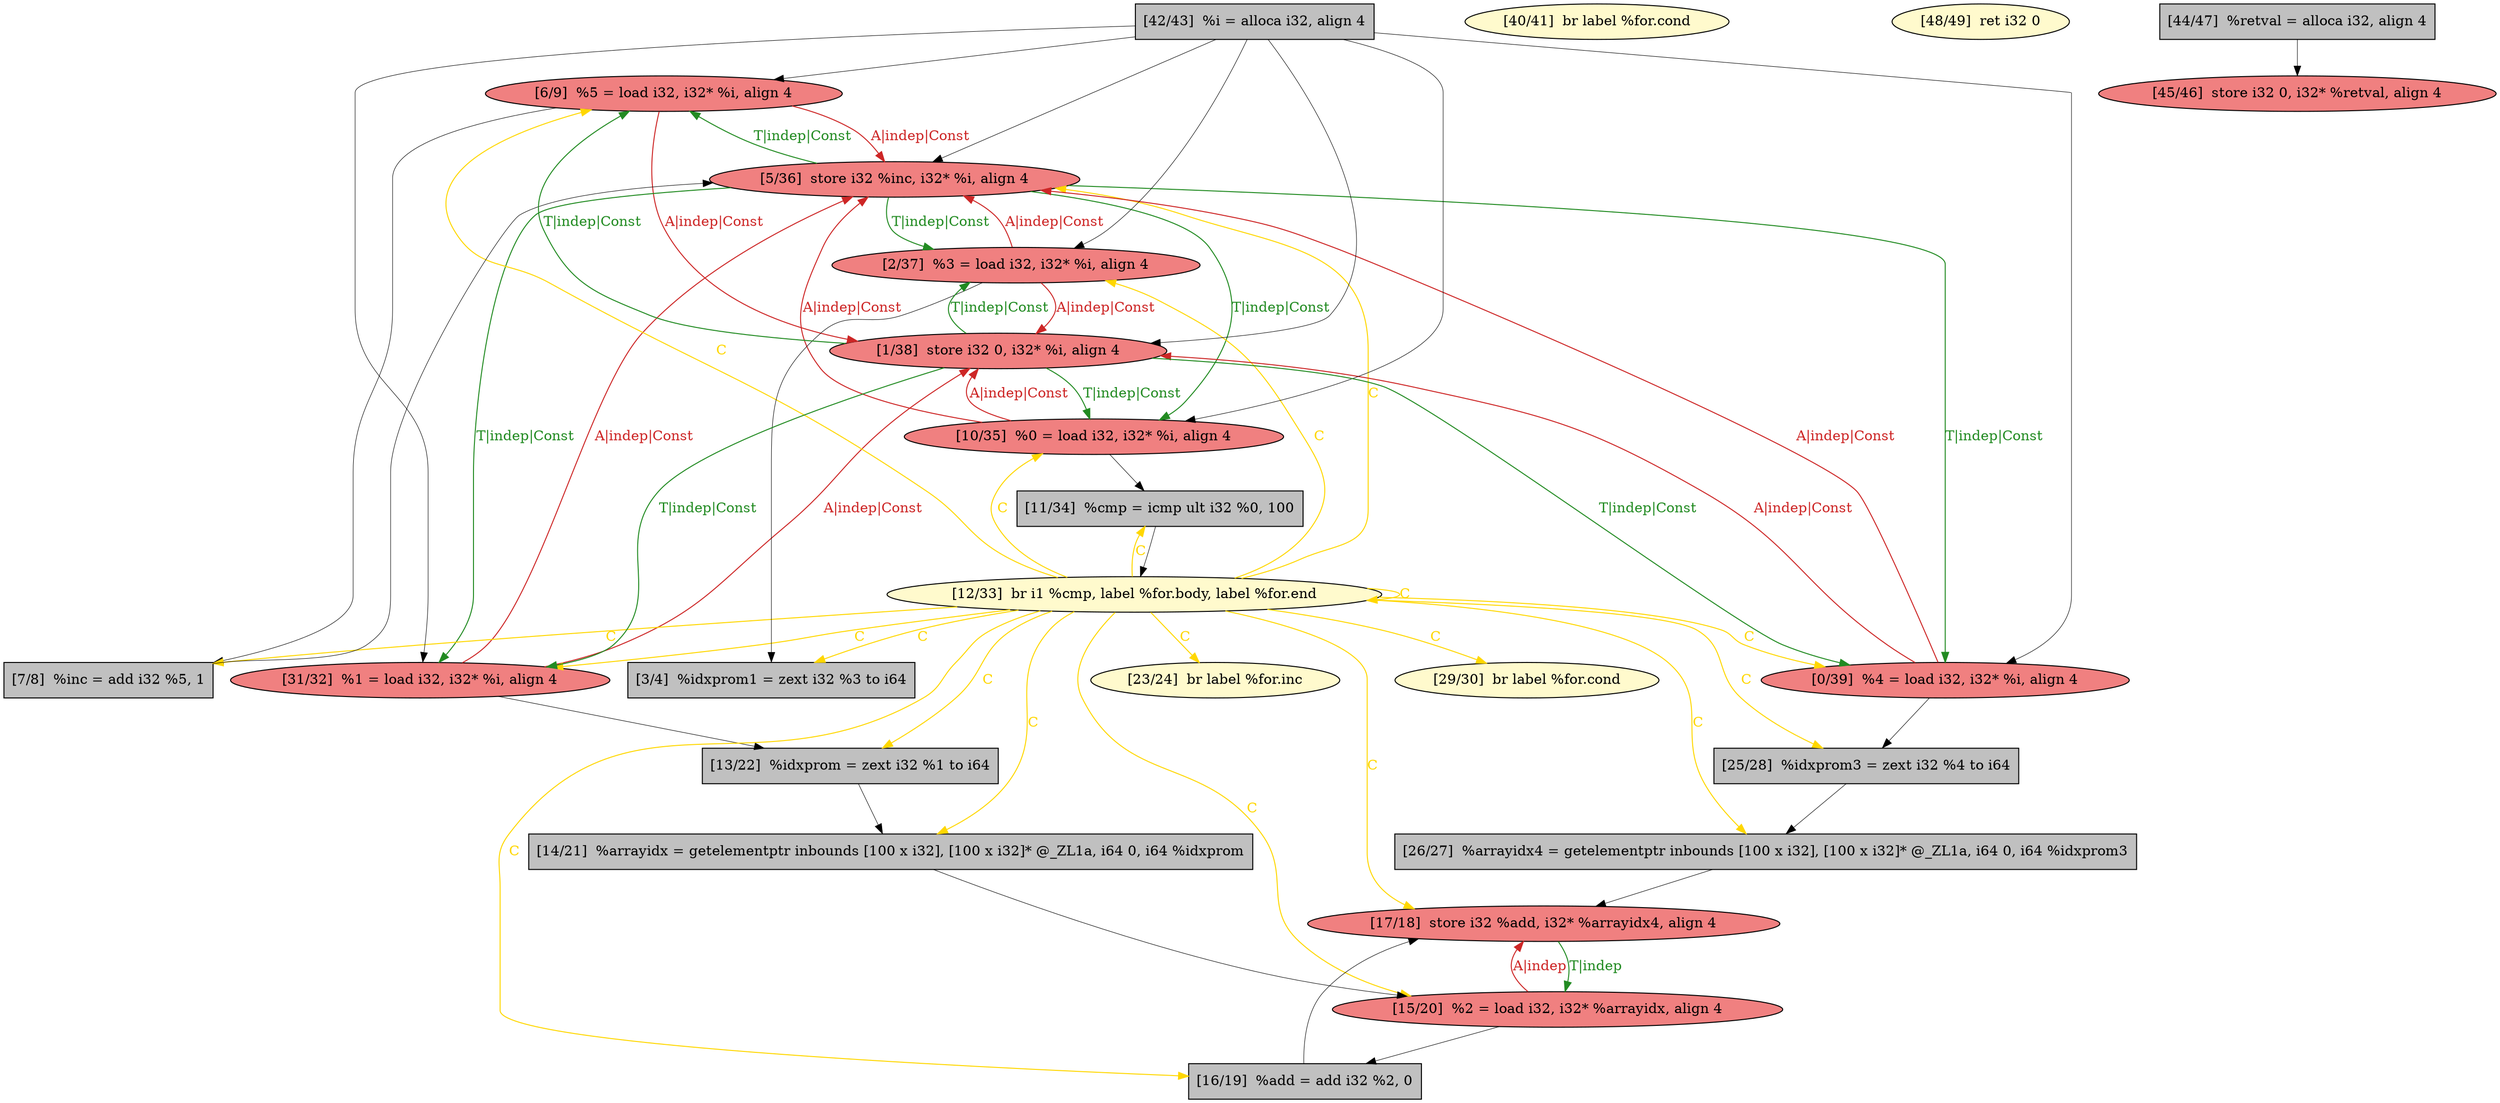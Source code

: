 
digraph G {


node48 [fillcolor=lightcoral,label="[6/9]  %5 = load i32, i32* %i, align 4",shape=ellipse,style=filled ]
node47 [fillcolor=grey,label="[13/22]  %idxprom = zext i32 %1 to i64",shape=rectangle,style=filled ]
node46 [fillcolor=lightcoral,label="[31/32]  %1 = load i32, i32* %i, align 4",shape=ellipse,style=filled ]
node45 [fillcolor=lightcoral,label="[10/35]  %0 = load i32, i32* %i, align 4",shape=ellipse,style=filled ]
node44 [fillcolor=grey,label="[11/34]  %cmp = icmp ult i32 %0, 100",shape=rectangle,style=filled ]
node42 [fillcolor=lemonchiffon,label="[23/24]  br label %for.inc",shape=ellipse,style=filled ]
node29 [fillcolor=lemonchiffon,label="[29/30]  br label %for.cond",shape=ellipse,style=filled ]
node33 [fillcolor=grey,label="[26/27]  %arrayidx4 = getelementptr inbounds [100 x i32], [100 x i32]* @_ZL1a, i64 0, i64 %idxprom3",shape=rectangle,style=filled ]
node40 [fillcolor=lightcoral,label="[5/36]  store i32 %inc, i32* %i, align 4",shape=ellipse,style=filled ]
node28 [fillcolor=lemonchiffon,label="[12/33]  br i1 %cmp, label %for.body, label %for.end",shape=ellipse,style=filled ]
node25 [fillcolor=lightcoral,label="[0/39]  %4 = load i32, i32* %i, align 4",shape=ellipse,style=filled ]
node30 [fillcolor=lightcoral,label="[15/20]  %2 = load i32, i32* %arrayidx, align 4",shape=ellipse,style=filled ]
node32 [fillcolor=grey,label="[42/43]  %i = alloca i32, align 4",shape=rectangle,style=filled ]
node38 [fillcolor=lightcoral,label="[2/37]  %3 = load i32, i32* %i, align 4",shape=ellipse,style=filled ]
node26 [fillcolor=lemonchiffon,label="[40/41]  br label %for.cond",shape=ellipse,style=filled ]
node39 [fillcolor=lemonchiffon,label="[48/49]  ret i32 0",shape=ellipse,style=filled ]
node31 [fillcolor=grey,label="[14/21]  %arrayidx = getelementptr inbounds [100 x i32], [100 x i32]* @_ZL1a, i64 0, i64 %idxprom",shape=rectangle,style=filled ]
node27 [fillcolor=grey,label="[16/19]  %add = add i32 %2, 0",shape=rectangle,style=filled ]
node36 [fillcolor=grey,label="[7/8]  %inc = add i32 %5, 1",shape=rectangle,style=filled ]
node34 [fillcolor=grey,label="[25/28]  %idxprom3 = zext i32 %4 to i64",shape=rectangle,style=filled ]
node49 [fillcolor=grey,label="[3/4]  %idxprom1 = zext i32 %3 to i64",shape=rectangle,style=filled ]
node35 [fillcolor=lightcoral,label="[17/18]  store i32 %add, i32* %arrayidx4, align 4",shape=ellipse,style=filled ]
node43 [fillcolor=lightcoral,label="[45/46]  store i32 0, i32* %retval, align 4",shape=ellipse,style=filled ]
node41 [fillcolor=lightcoral,label="[1/38]  store i32 0, i32* %i, align 4",shape=ellipse,style=filled ]
node37 [fillcolor=grey,label="[44/47]  %retval = alloca i32, align 4",shape=rectangle,style=filled ]

node46->node41 [style=solid,color=firebrick3,label="A|indep|Const",penwidth=1.0,fontcolor=firebrick3 ]
node41->node46 [style=solid,color=forestgreen,label="T|indep|Const",penwidth=1.0,fontcolor=forestgreen ]
node38->node40 [style=solid,color=firebrick3,label="A|indep|Const",penwidth=1.0,fontcolor=firebrick3 ]
node30->node35 [style=solid,color=firebrick3,label="A|indep",penwidth=1.0,fontcolor=firebrick3 ]
node28->node31 [style=solid,color=gold,label="C",penwidth=1.0,fontcolor=gold ]
node41->node25 [style=solid,color=forestgreen,label="T|indep|Const",penwidth=1.0,fontcolor=forestgreen ]
node32->node38 [style=solid,color=black,label="",penwidth=0.5,fontcolor=black ]
node30->node27 [style=solid,color=black,label="",penwidth=0.5,fontcolor=black ]
node31->node30 [style=solid,color=black,label="",penwidth=0.5,fontcolor=black ]
node38->node41 [style=solid,color=firebrick3,label="A|indep|Const",penwidth=1.0,fontcolor=firebrick3 ]
node41->node38 [style=solid,color=forestgreen,label="T|indep|Const",penwidth=1.0,fontcolor=forestgreen ]
node32->node41 [style=solid,color=black,label="",penwidth=0.5,fontcolor=black ]
node40->node38 [style=solid,color=forestgreen,label="T|indep|Const",penwidth=1.0,fontcolor=forestgreen ]
node27->node35 [style=solid,color=black,label="",penwidth=0.5,fontcolor=black ]
node41->node45 [style=solid,color=forestgreen,label="T|indep|Const",penwidth=1.0,fontcolor=forestgreen ]
node41->node48 [style=solid,color=forestgreen,label="T|indep|Const",penwidth=1.0,fontcolor=forestgreen ]
node28->node28 [style=solid,color=gold,label="C",penwidth=1.0,fontcolor=gold ]
node25->node40 [style=solid,color=firebrick3,label="A|indep|Const",penwidth=1.0,fontcolor=firebrick3 ]
node28->node27 [style=solid,color=gold,label="C",penwidth=1.0,fontcolor=gold ]
node28->node47 [style=solid,color=gold,label="C",penwidth=1.0,fontcolor=gold ]
node25->node41 [style=solid,color=firebrick3,label="A|indep|Const",penwidth=1.0,fontcolor=firebrick3 ]
node28->node40 [style=solid,color=gold,label="C",penwidth=1.0,fontcolor=gold ]
node28->node30 [style=solid,color=gold,label="C",penwidth=1.0,fontcolor=gold ]
node37->node43 [style=solid,color=black,label="",penwidth=0.5,fontcolor=black ]
node28->node46 [style=solid,color=gold,label="C",penwidth=1.0,fontcolor=gold ]
node46->node40 [style=solid,color=firebrick3,label="A|indep|Const",penwidth=1.0,fontcolor=firebrick3 ]
node28->node48 [style=solid,color=gold,label="C",penwidth=1.0,fontcolor=gold ]
node28->node25 [style=solid,color=gold,label="C",penwidth=1.0,fontcolor=gold ]
node32->node40 [style=solid,color=black,label="",penwidth=0.5,fontcolor=black ]
node34->node33 [style=solid,color=black,label="",penwidth=0.5,fontcolor=black ]
node48->node36 [style=solid,color=black,label="",penwidth=0.5,fontcolor=black ]
node47->node31 [style=solid,color=black,label="",penwidth=0.5,fontcolor=black ]
node28->node35 [style=solid,color=gold,label="C",penwidth=1.0,fontcolor=gold ]
node33->node35 [style=solid,color=black,label="",penwidth=0.5,fontcolor=black ]
node28->node33 [style=solid,color=gold,label="C",penwidth=1.0,fontcolor=gold ]
node32->node45 [style=solid,color=black,label="",penwidth=0.5,fontcolor=black ]
node28->node45 [style=solid,color=gold,label="C",penwidth=1.0,fontcolor=gold ]
node40->node48 [style=solid,color=forestgreen,label="T|indep|Const",penwidth=1.0,fontcolor=forestgreen ]
node48->node41 [style=solid,color=firebrick3,label="A|indep|Const",penwidth=1.0,fontcolor=firebrick3 ]
node28->node34 [style=solid,color=gold,label="C",penwidth=1.0,fontcolor=gold ]
node46->node47 [style=solid,color=black,label="",penwidth=0.5,fontcolor=black ]
node28->node38 [style=solid,color=gold,label="C",penwidth=1.0,fontcolor=gold ]
node40->node46 [style=solid,color=forestgreen,label="T|indep|Const",penwidth=1.0,fontcolor=forestgreen ]
node40->node25 [style=solid,color=forestgreen,label="T|indep|Const",penwidth=1.0,fontcolor=forestgreen ]
node36->node40 [style=solid,color=black,label="",penwidth=0.5,fontcolor=black ]
node28->node44 [style=solid,color=gold,label="C",penwidth=1.0,fontcolor=gold ]
node28->node49 [style=solid,color=gold,label="C",penwidth=1.0,fontcolor=gold ]
node32->node46 [style=solid,color=black,label="",penwidth=0.5,fontcolor=black ]
node28->node36 [style=solid,color=gold,label="C",penwidth=1.0,fontcolor=gold ]
node44->node28 [style=solid,color=black,label="",penwidth=0.5,fontcolor=black ]
node38->node49 [style=solid,color=black,label="",penwidth=0.5,fontcolor=black ]
node32->node25 [style=solid,color=black,label="",penwidth=0.5,fontcolor=black ]
node25->node34 [style=solid,color=black,label="",penwidth=0.5,fontcolor=black ]
node28->node29 [style=solid,color=gold,label="C",penwidth=1.0,fontcolor=gold ]
node32->node48 [style=solid,color=black,label="",penwidth=0.5,fontcolor=black ]
node45->node44 [style=solid,color=black,label="",penwidth=0.5,fontcolor=black ]
node35->node30 [style=solid,color=forestgreen,label="T|indep",penwidth=1.0,fontcolor=forestgreen ]
node48->node40 [style=solid,color=firebrick3,label="A|indep|Const",penwidth=1.0,fontcolor=firebrick3 ]
node45->node40 [style=solid,color=firebrick3,label="A|indep|Const",penwidth=1.0,fontcolor=firebrick3 ]
node45->node41 [style=solid,color=firebrick3,label="A|indep|Const",penwidth=1.0,fontcolor=firebrick3 ]
node28->node42 [style=solid,color=gold,label="C",penwidth=1.0,fontcolor=gold ]
node40->node45 [style=solid,color=forestgreen,label="T|indep|Const",penwidth=1.0,fontcolor=forestgreen ]


}
